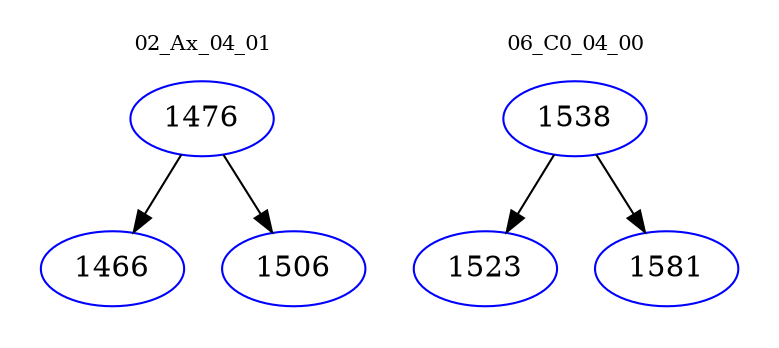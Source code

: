 digraph{
subgraph cluster_0 {
color = white
label = "02_Ax_04_01";
fontsize=10;
T0_1476 [label="1476", color="blue"]
T0_1476 -> T0_1466 [color="black"]
T0_1466 [label="1466", color="blue"]
T0_1476 -> T0_1506 [color="black"]
T0_1506 [label="1506", color="blue"]
}
subgraph cluster_1 {
color = white
label = "06_C0_04_00";
fontsize=10;
T1_1538 [label="1538", color="blue"]
T1_1538 -> T1_1523 [color="black"]
T1_1523 [label="1523", color="blue"]
T1_1538 -> T1_1581 [color="black"]
T1_1581 [label="1581", color="blue"]
}
}
